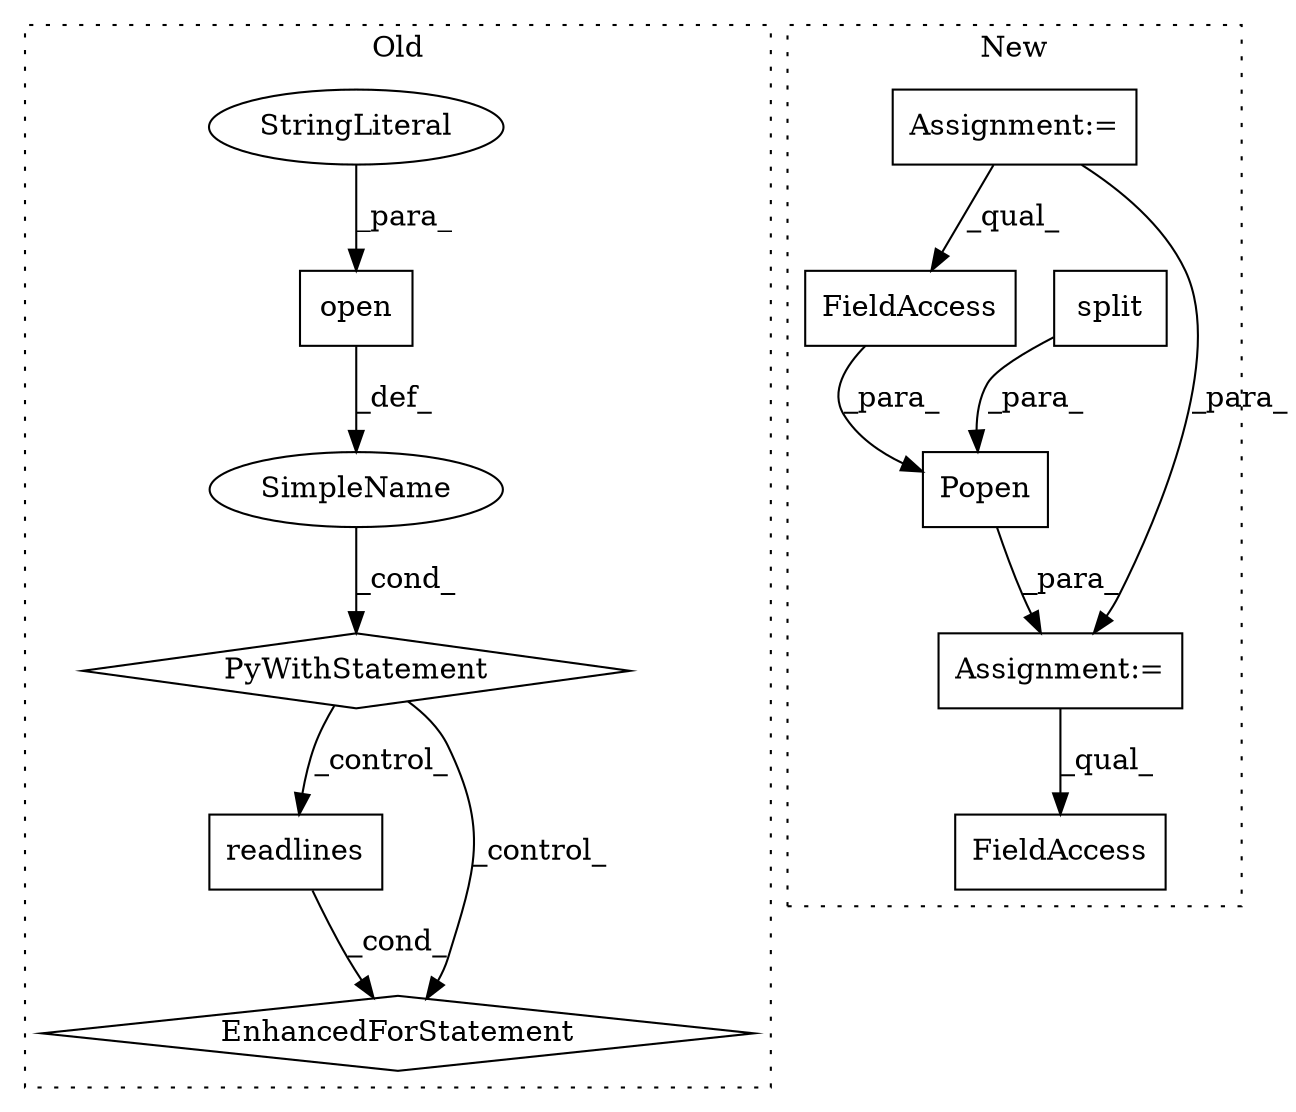digraph G {
subgraph cluster0 {
1 [label="readlines" a="32" s="580" l="11" shape="box"];
3 [label="SimpleName" a="42" s="" l="" shape="ellipse"];
4 [label="PyWithStatement" a="104" s="446,472" l="10,2" shape="diamond"];
5 [label="EnhancedForStatement" a="70" s="503,591" l="57,2" shape="diamond"];
10 [label="open" a="32" s="456,471" l="5,1" shape="box"];
11 [label="StringLiteral" a="45" s="468" l="3" shape="ellipse"];
label = "Old";
style="dotted";
}
subgraph cluster1 {
2 [label="Popen" a="32" s="614,685" l="6,1" shape="box"];
6 [label="split" a="32" s="626,641" l="6,1" shape="box"];
7 [label="FieldAccess" a="22" s="667" l="10" shape="box"];
8 [label="FieldAccess" a="22" s="1403" l="12" shape="box"];
9 [label="Assignment:=" a="7" s="602" l="1" shape="box"];
12 [label="Assignment:=" a="7" s="308" l="3" shape="box"];
label = "New";
style="dotted";
}
1 -> 5 [label="_cond_"];
2 -> 9 [label="_para_"];
3 -> 4 [label="_cond_"];
4 -> 1 [label="_control_"];
4 -> 5 [label="_control_"];
6 -> 2 [label="_para_"];
7 -> 2 [label="_para_"];
9 -> 8 [label="_qual_"];
10 -> 3 [label="_def_"];
11 -> 10 [label="_para_"];
12 -> 9 [label="_para_"];
12 -> 7 [label="_qual_"];
}